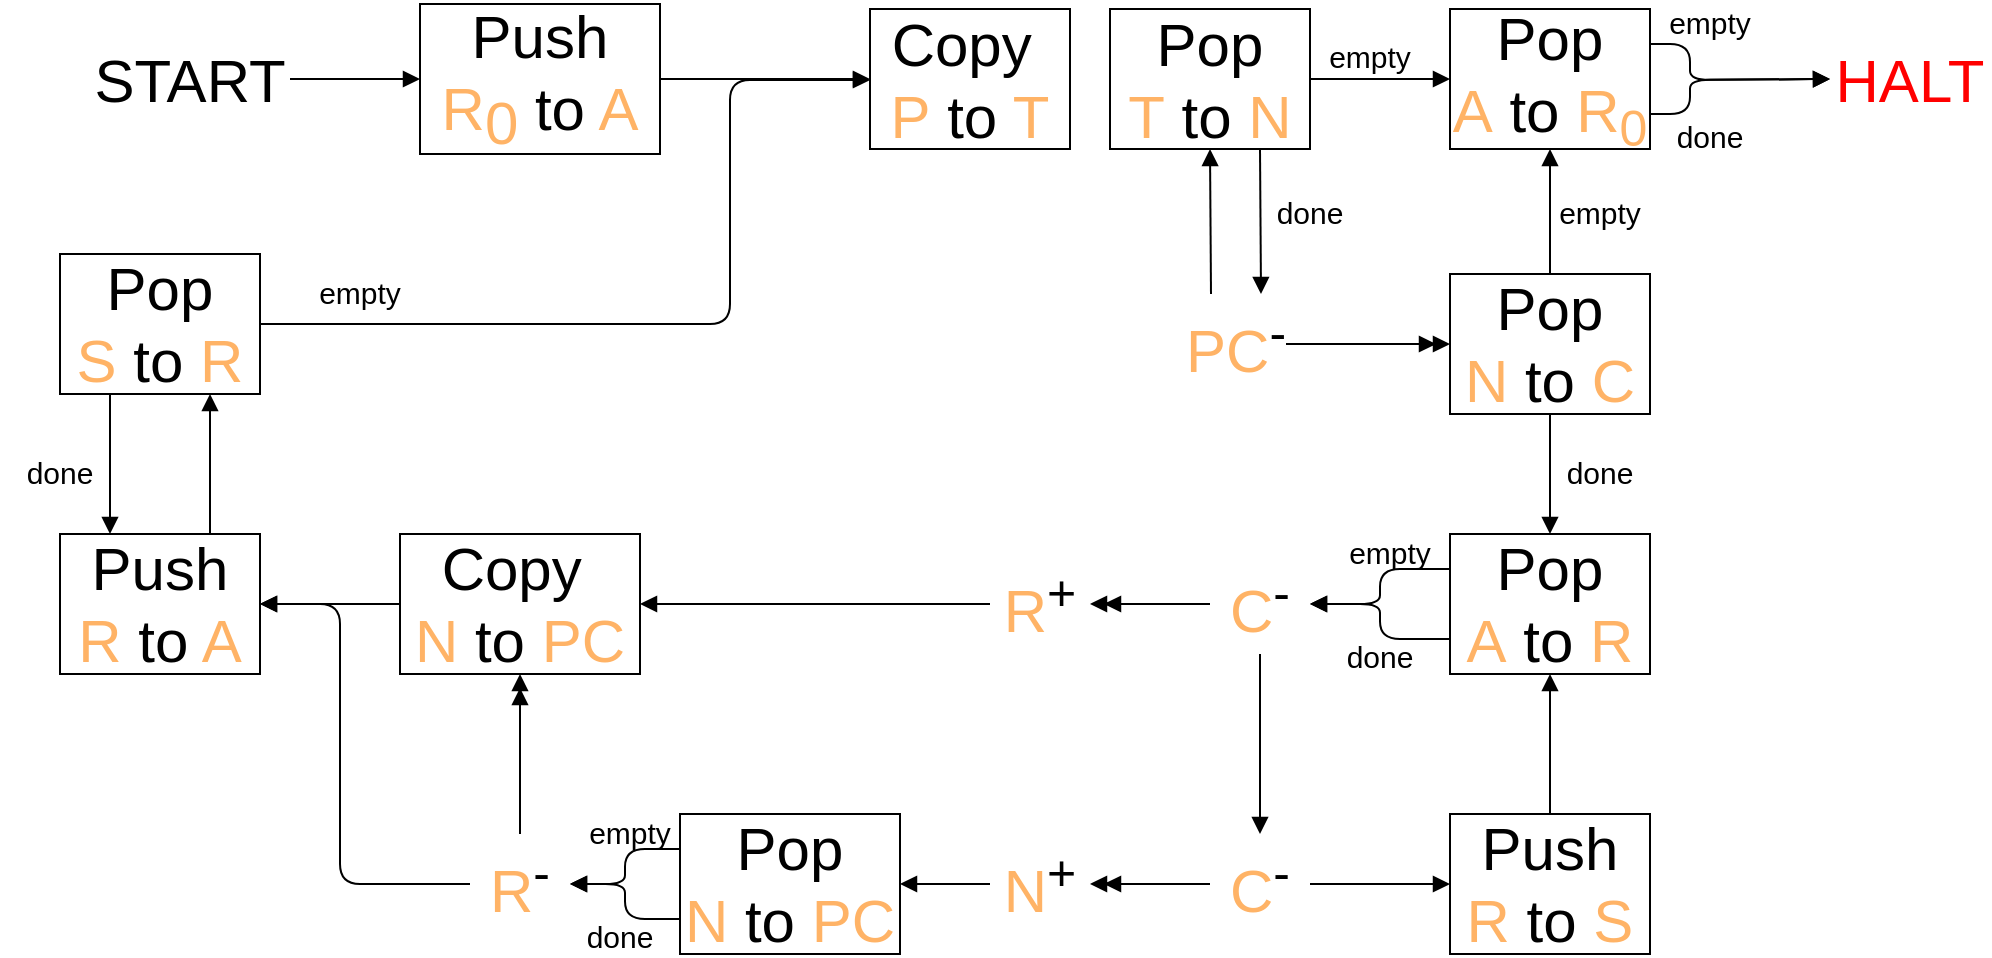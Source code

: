 <mxfile>
    <diagram id="LgMwJFXvIWyML-hxIvUT" name="Page-1">
        <mxGraphModel dx="1976" dy="1407" grid="1" gridSize="10" guides="1" tooltips="1" connect="1" arrows="1" fold="1" page="1" pageScale="1" pageWidth="850" pageHeight="1100" math="0" shadow="0">
            <root>
                <mxCell id="0"/>
                <mxCell id="1" parent="0"/>
                <mxCell id="70" style="edgeStyle=orthogonalEdgeStyle;html=1;exitX=1;exitY=0.5;exitDx=0;exitDy=0;entryX=0;entryY=0.5;entryDx=0;entryDy=0;fontSize=15;fontColor=#000000;endArrow=block;endFill=1;" edge="1" parent="1" source="7" target="8">
                    <mxGeometry relative="1" as="geometry"/>
                </mxCell>
                <mxCell id="7" value="START" style="text;html=1;strokeColor=none;fillColor=none;align=center;verticalAlign=middle;whiteSpace=wrap;rounded=0;fontSize=30;" vertex="1" parent="1">
                    <mxGeometry x="20" y="107.5" width="100" height="30" as="geometry"/>
                </mxCell>
                <mxCell id="68" style="edgeStyle=orthogonalEdgeStyle;html=1;exitX=1;exitY=0.5;exitDx=0;exitDy=0;entryX=0;entryY=0.5;entryDx=0;entryDy=0;fontSize=15;fontColor=#000000;endArrow=block;endFill=1;" edge="1" parent="1" source="8" target="9">
                    <mxGeometry relative="1" as="geometry"/>
                </mxCell>
                <mxCell id="8" value="&lt;font color=&quot;#000000&quot; style=&quot;font-size: 30px&quot;&gt;Push &lt;br&gt;&lt;/font&gt;R&lt;sub style=&quot;font-size: 30px&quot;&gt;0&lt;/sub&gt;&lt;font color=&quot;#000000&quot; style=&quot;font-size: 30px&quot;&gt; to &lt;/font&gt;A" style="rounded=0;whiteSpace=wrap;html=1;fontSize=30;fontColor=#FFB366;strokeColor=#000000;fillColor=none;" vertex="1" parent="1">
                    <mxGeometry x="185" y="85" width="120" height="75" as="geometry"/>
                </mxCell>
                <mxCell id="9" value="&lt;font color=&quot;#000000&quot; style=&quot;font-size: 30px&quot;&gt;Copy&amp;nbsp;&lt;br&gt;&lt;/font&gt;P&lt;font color=&quot;#000000&quot; style=&quot;font-size: 30px&quot;&gt;&amp;nbsp;to &lt;/font&gt;T" style="rounded=0;whiteSpace=wrap;html=1;fontSize=30;fontColor=#FFB366;strokeColor=#000000;fillColor=none;" vertex="1" parent="1">
                    <mxGeometry x="410" y="87.5" width="100" height="70" as="geometry"/>
                </mxCell>
                <mxCell id="17" style="edgeStyle=none;html=1;exitX=1;exitY=0.5;exitDx=0;exitDy=0;entryX=0;entryY=0.5;entryDx=0;entryDy=0;fontSize=15;fontColor=#000000;endArrow=block;endFill=1;" edge="1" parent="1" source="10" target="11">
                    <mxGeometry relative="1" as="geometry"/>
                </mxCell>
                <mxCell id="20" style="edgeStyle=none;html=1;exitX=0.75;exitY=1;exitDx=0;exitDy=0;entryX=0.75;entryY=0;entryDx=0;entryDy=0;fontSize=15;fontColor=#000000;endArrow=block;endFill=1;" edge="1" parent="1" source="10" target="19">
                    <mxGeometry relative="1" as="geometry"/>
                </mxCell>
                <mxCell id="10" value="&lt;font color=&quot;#000000&quot; style=&quot;font-size: 30px&quot;&gt;Pop&lt;br&gt;&lt;/font&gt;T&lt;font color=&quot;#000000&quot; style=&quot;font-size: 30px&quot;&gt;&amp;nbsp;to &lt;/font&gt;N" style="rounded=0;whiteSpace=wrap;html=1;fontSize=30;fontColor=#FFB366;strokeColor=#000000;fillColor=none;" vertex="1" parent="1">
                    <mxGeometry x="530" y="87.5" width="100" height="70" as="geometry"/>
                </mxCell>
                <mxCell id="13" style="edgeStyle=none;html=1;exitX=1;exitY=0.25;exitDx=0;exitDy=0;fontSize=30;fontColor=#FFB366;endArrow=block;endFill=1;entryX=0;entryY=0.5;entryDx=0;entryDy=0;" edge="1" parent="1" source="11" target="12">
                    <mxGeometry relative="1" as="geometry">
                        <mxPoint x="850" y="105.095" as="targetPoint"/>
                        <Array as="points">
                            <mxPoint x="820" y="105"/>
                            <mxPoint x="820" y="123"/>
                        </Array>
                    </mxGeometry>
                </mxCell>
                <mxCell id="14" style="edgeStyle=none;html=1;exitX=1;exitY=0.75;exitDx=0;exitDy=0;entryX=0;entryY=0.5;entryDx=0;entryDy=0;fontSize=30;fontColor=#FFB366;endArrow=block;endFill=1;" edge="1" parent="1" source="11" target="12">
                    <mxGeometry relative="1" as="geometry">
                        <Array as="points">
                            <mxPoint x="820" y="140"/>
                            <mxPoint x="820" y="123"/>
                        </Array>
                    </mxGeometry>
                </mxCell>
                <mxCell id="11" value="&lt;font color=&quot;#000000&quot; style=&quot;font-size: 30px&quot;&gt;Pop&lt;br&gt;&lt;/font&gt;A&lt;font color=&quot;#000000&quot; style=&quot;font-size: 30px&quot;&gt;&amp;nbsp;to &lt;/font&gt;R&lt;sub&gt;0&lt;/sub&gt;" style="rounded=0;whiteSpace=wrap;html=1;fontSize=30;fontColor=#FFB366;strokeColor=#000000;fillColor=none;" vertex="1" parent="1">
                    <mxGeometry x="700" y="87.5" width="100" height="70" as="geometry"/>
                </mxCell>
                <mxCell id="12" value="HALT" style="text;html=1;strokeColor=none;fillColor=none;align=center;verticalAlign=middle;whiteSpace=wrap;rounded=0;fontSize=30;fontColor=#FF0000;" vertex="1" parent="1">
                    <mxGeometry x="890" y="107.5" width="80" height="30" as="geometry"/>
                </mxCell>
                <mxCell id="15" value="empty" style="text;html=1;strokeColor=none;fillColor=none;align=center;verticalAlign=middle;whiteSpace=wrap;rounded=0;fontSize=15;fontColor=#000000;" vertex="1" parent="1">
                    <mxGeometry x="800" y="85" width="60" height="17.5" as="geometry"/>
                </mxCell>
                <mxCell id="16" value="done" style="text;html=1;strokeColor=none;fillColor=none;align=center;verticalAlign=middle;whiteSpace=wrap;rounded=0;fontSize=15;fontColor=#000000;" vertex="1" parent="1">
                    <mxGeometry x="800" y="142.5" width="60" height="17.5" as="geometry"/>
                </mxCell>
                <mxCell id="18" value="empty" style="text;html=1;strokeColor=none;fillColor=none;align=center;verticalAlign=middle;whiteSpace=wrap;rounded=0;fontSize=15;fontColor=#000000;" vertex="1" parent="1">
                    <mxGeometry x="630" y="102.5" width="60" height="17.5" as="geometry"/>
                </mxCell>
                <mxCell id="21" style="edgeStyle=none;html=1;exitX=0.25;exitY=0;exitDx=0;exitDy=0;entryX=0.5;entryY=1;entryDx=0;entryDy=0;fontSize=15;fontColor=#000000;endArrow=block;endFill=1;" edge="1" parent="1" source="19" target="10">
                    <mxGeometry relative="1" as="geometry"/>
                </mxCell>
                <mxCell id="23" style="edgeStyle=none;html=1;exitX=1;exitY=0.5;exitDx=0;exitDy=0;entryX=0;entryY=0.5;entryDx=0;entryDy=0;fontSize=15;fontColor=#000000;endArrow=doubleBlock;endFill=1;" edge="1" parent="1" source="19" target="22">
                    <mxGeometry relative="1" as="geometry"/>
                </mxCell>
                <mxCell id="19" value="&lt;font color=&quot;#ffb366&quot;&gt;PC&lt;/font&gt;&lt;sup&gt;-&lt;/sup&gt;" style="text;html=1;strokeColor=none;fillColor=none;align=center;verticalAlign=middle;whiteSpace=wrap;rounded=0;fontSize=30;" vertex="1" parent="1">
                    <mxGeometry x="568" y="230" width="50" height="50" as="geometry"/>
                </mxCell>
                <mxCell id="24" style="edgeStyle=none;html=1;exitX=0.5;exitY=0;exitDx=0;exitDy=0;entryX=0.5;entryY=1;entryDx=0;entryDy=0;fontSize=15;fontColor=#000000;endArrow=block;endFill=1;" edge="1" parent="1" source="22" target="11">
                    <mxGeometry relative="1" as="geometry"/>
                </mxCell>
                <mxCell id="29" style="edgeStyle=none;html=1;exitX=0.5;exitY=1;exitDx=0;exitDy=0;entryX=0.5;entryY=0;entryDx=0;entryDy=0;fontSize=15;fontColor=#000000;endArrow=block;endFill=1;" edge="1" parent="1" source="22" target="28">
                    <mxGeometry relative="1" as="geometry"/>
                </mxCell>
                <mxCell id="22" value="&lt;font color=&quot;#000000&quot; style=&quot;font-size: 30px&quot;&gt;Pop&lt;br&gt;&lt;/font&gt;N&lt;font color=&quot;#000000&quot; style=&quot;font-size: 30px&quot;&gt;&amp;nbsp;to &lt;/font&gt;C" style="rounded=0;whiteSpace=wrap;html=1;fontSize=30;fontColor=#FFB366;strokeColor=#000000;fillColor=none;" vertex="1" parent="1">
                    <mxGeometry x="700" y="220" width="100" height="70" as="geometry"/>
                </mxCell>
                <mxCell id="25" value="done" style="text;html=1;strokeColor=none;fillColor=none;align=center;verticalAlign=middle;whiteSpace=wrap;rounded=0;fontSize=15;fontColor=#000000;" vertex="1" parent="1">
                    <mxGeometry x="600" y="180" width="60" height="17.5" as="geometry"/>
                </mxCell>
                <mxCell id="27" value="empty" style="text;html=1;strokeColor=none;fillColor=none;align=center;verticalAlign=middle;whiteSpace=wrap;rounded=0;fontSize=15;fontColor=#000000;" vertex="1" parent="1">
                    <mxGeometry x="750" y="180" width="50" height="17.5" as="geometry"/>
                </mxCell>
                <mxCell id="32" style="edgeStyle=orthogonalEdgeStyle;html=1;exitX=0;exitY=0.25;exitDx=0;exitDy=0;entryX=1;entryY=0.5;entryDx=0;entryDy=0;fontSize=15;fontColor=#000000;endArrow=block;endFill=1;" edge="1" parent="1" source="28" target="31">
                    <mxGeometry relative="1" as="geometry"/>
                </mxCell>
                <mxCell id="33" style="edgeStyle=orthogonalEdgeStyle;html=1;exitX=0;exitY=0.75;exitDx=0;exitDy=0;fontSize=15;fontColor=#000000;endArrow=block;endFill=1;entryX=1;entryY=0.5;entryDx=0;entryDy=0;" edge="1" parent="1" source="28" target="31">
                    <mxGeometry relative="1" as="geometry">
                        <mxPoint x="640" y="402.333" as="targetPoint"/>
                    </mxGeometry>
                </mxCell>
                <mxCell id="28" value="&lt;font color=&quot;#000000&quot; style=&quot;font-size: 30px&quot;&gt;Pop&lt;br&gt;&lt;/font&gt;A&lt;font color=&quot;#000000&quot; style=&quot;font-size: 30px&quot;&gt;&amp;nbsp;to &lt;/font&gt;R" style="rounded=0;whiteSpace=wrap;html=1;fontSize=30;fontColor=#FFB366;strokeColor=#000000;fillColor=none;" vertex="1" parent="1">
                    <mxGeometry x="700" y="350" width="100" height="70" as="geometry"/>
                </mxCell>
                <mxCell id="30" value="done" style="text;html=1;strokeColor=none;fillColor=none;align=center;verticalAlign=middle;whiteSpace=wrap;rounded=0;fontSize=15;fontColor=#000000;" vertex="1" parent="1">
                    <mxGeometry x="745" y="310" width="60" height="17.5" as="geometry"/>
                </mxCell>
                <mxCell id="37" style="edgeStyle=orthogonalEdgeStyle;html=1;exitX=0.5;exitY=1;exitDx=0;exitDy=0;entryX=0.5;entryY=0;entryDx=0;entryDy=0;fontSize=15;fontColor=#000000;endArrow=block;endFill=1;" edge="1" parent="1" source="31" target="36">
                    <mxGeometry relative="1" as="geometry"/>
                </mxCell>
                <mxCell id="39" style="edgeStyle=orthogonalEdgeStyle;html=1;exitX=0;exitY=0.5;exitDx=0;exitDy=0;entryX=1;entryY=0.5;entryDx=0;entryDy=0;fontSize=15;fontColor=#000000;endArrow=doubleBlock;endFill=1;" edge="1" parent="1" source="31" target="38">
                    <mxGeometry relative="1" as="geometry"/>
                </mxCell>
                <mxCell id="31" value="&lt;font color=&quot;#ffb366&quot;&gt;C&lt;/font&gt;&lt;sup&gt;-&lt;/sup&gt;" style="text;html=1;strokeColor=none;fillColor=none;align=center;verticalAlign=middle;whiteSpace=wrap;rounded=0;fontSize=30;" vertex="1" parent="1">
                    <mxGeometry x="580" y="360" width="50" height="50" as="geometry"/>
                </mxCell>
                <mxCell id="34" value="empty" style="text;html=1;strokeColor=none;fillColor=none;align=center;verticalAlign=middle;whiteSpace=wrap;rounded=0;fontSize=15;fontColor=#000000;" vertex="1" parent="1">
                    <mxGeometry x="645" y="350" width="50" height="17.5" as="geometry"/>
                </mxCell>
                <mxCell id="35" value="done" style="text;html=1;strokeColor=none;fillColor=none;align=center;verticalAlign=middle;whiteSpace=wrap;rounded=0;fontSize=15;fontColor=#000000;" vertex="1" parent="1">
                    <mxGeometry x="635" y="402.5" width="60" height="17.5" as="geometry"/>
                </mxCell>
                <mxCell id="41" style="edgeStyle=orthogonalEdgeStyle;html=1;exitX=0;exitY=0.5;exitDx=0;exitDy=0;entryX=1;entryY=0.5;entryDx=0;entryDy=0;fontSize=15;fontColor=#000000;endArrow=doubleBlock;endFill=1;" edge="1" parent="1" source="36" target="40">
                    <mxGeometry relative="1" as="geometry"/>
                </mxCell>
                <mxCell id="43" style="edgeStyle=orthogonalEdgeStyle;html=1;exitX=1;exitY=0.5;exitDx=0;exitDy=0;entryX=0;entryY=0.5;entryDx=0;entryDy=0;fontSize=15;fontColor=#000000;endArrow=block;endFill=1;" edge="1" parent="1" source="36" target="42">
                    <mxGeometry relative="1" as="geometry"/>
                </mxCell>
                <mxCell id="36" value="&lt;font color=&quot;#ffb366&quot;&gt;C&lt;/font&gt;&lt;sup&gt;-&lt;/sup&gt;" style="text;html=1;strokeColor=none;fillColor=none;align=center;verticalAlign=middle;whiteSpace=wrap;rounded=0;fontSize=30;" vertex="1" parent="1">
                    <mxGeometry x="580" y="500" width="50" height="50" as="geometry"/>
                </mxCell>
                <mxCell id="49" style="edgeStyle=orthogonalEdgeStyle;html=1;exitX=0;exitY=0.5;exitDx=0;exitDy=0;entryX=1;entryY=0.5;entryDx=0;entryDy=0;fontSize=15;fontColor=#000000;endArrow=block;endFill=1;" edge="1" parent="1" source="38" target="48">
                    <mxGeometry relative="1" as="geometry"/>
                </mxCell>
                <mxCell id="38" value="&lt;font color=&quot;#ffb366&quot;&gt;R&lt;/font&gt;&lt;sup&gt;+&lt;/sup&gt;" style="text;html=1;strokeColor=none;fillColor=none;align=center;verticalAlign=middle;whiteSpace=wrap;rounded=0;fontSize=30;" vertex="1" parent="1">
                    <mxGeometry x="470" y="360" width="50" height="50" as="geometry"/>
                </mxCell>
                <mxCell id="47" style="edgeStyle=orthogonalEdgeStyle;html=1;exitX=0;exitY=0.5;exitDx=0;exitDy=0;entryX=1;entryY=0.5;entryDx=0;entryDy=0;fontSize=15;fontColor=#000000;endArrow=block;endFill=1;" edge="1" parent="1" source="40" target="45">
                    <mxGeometry relative="1" as="geometry"/>
                </mxCell>
                <mxCell id="40" value="&lt;font color=&quot;#ffb366&quot;&gt;N&lt;/font&gt;&lt;sup&gt;+&lt;/sup&gt;" style="text;html=1;strokeColor=none;fillColor=none;align=center;verticalAlign=middle;whiteSpace=wrap;rounded=0;fontSize=30;" vertex="1" parent="1">
                    <mxGeometry x="470" y="500" width="50" height="50" as="geometry"/>
                </mxCell>
                <mxCell id="44" style="edgeStyle=orthogonalEdgeStyle;html=1;exitX=0.5;exitY=0;exitDx=0;exitDy=0;entryX=0.5;entryY=1;entryDx=0;entryDy=0;fontSize=15;fontColor=#000000;endArrow=block;endFill=1;" edge="1" parent="1" source="42" target="28">
                    <mxGeometry relative="1" as="geometry"/>
                </mxCell>
                <mxCell id="42" value="&lt;font color=&quot;#000000&quot; style=&quot;font-size: 30px&quot;&gt;Push&lt;br&gt;&lt;/font&gt;R&lt;font color=&quot;#000000&quot; style=&quot;font-size: 30px&quot;&gt;&amp;nbsp;to &lt;/font&gt;S" style="rounded=0;whiteSpace=wrap;html=1;fontSize=30;fontColor=#FFB366;strokeColor=#000000;fillColor=none;" vertex="1" parent="1">
                    <mxGeometry x="700" y="490" width="100" height="70" as="geometry"/>
                </mxCell>
                <mxCell id="52" style="edgeStyle=orthogonalEdgeStyle;html=1;exitX=0;exitY=0.75;exitDx=0;exitDy=0;entryX=1;entryY=0.5;entryDx=0;entryDy=0;fontSize=15;fontColor=#000000;endArrow=block;endFill=1;" edge="1" parent="1" source="45" target="50">
                    <mxGeometry relative="1" as="geometry"/>
                </mxCell>
                <mxCell id="53" style="edgeStyle=orthogonalEdgeStyle;html=1;exitX=0;exitY=0.25;exitDx=0;exitDy=0;fontSize=15;fontColor=#000000;endArrow=block;endFill=1;entryX=1;entryY=0.5;entryDx=0;entryDy=0;" edge="1" parent="1" source="45" target="50">
                    <mxGeometry relative="1" as="geometry">
                        <mxPoint x="275" y="507.207" as="targetPoint"/>
                    </mxGeometry>
                </mxCell>
                <mxCell id="45" value="&lt;font color=&quot;#000000&quot; style=&quot;font-size: 30px&quot;&gt;Pop&lt;br&gt;&lt;/font&gt;N&lt;font color=&quot;#000000&quot; style=&quot;font-size: 30px&quot;&gt;&amp;nbsp;to &lt;/font&gt;PC" style="rounded=0;whiteSpace=wrap;html=1;fontSize=30;fontColor=#FFB366;strokeColor=#000000;fillColor=none;" vertex="1" parent="1">
                    <mxGeometry x="315" y="490" width="110" height="70" as="geometry"/>
                </mxCell>
                <mxCell id="57" style="edgeStyle=orthogonalEdgeStyle;html=1;exitX=0;exitY=0.5;exitDx=0;exitDy=0;entryX=1;entryY=0.5;entryDx=0;entryDy=0;fontSize=15;fontColor=#000000;endArrow=block;endFill=1;" edge="1" parent="1" source="48" target="56">
                    <mxGeometry relative="1" as="geometry"/>
                </mxCell>
                <mxCell id="48" value="&lt;font color=&quot;#000000&quot; style=&quot;font-size: 30px&quot;&gt;Copy&amp;nbsp;&lt;br&gt;&lt;/font&gt;N&lt;font color=&quot;#000000&quot; style=&quot;font-size: 30px&quot;&gt;&amp;nbsp;to &lt;/font&gt;PC" style="rounded=0;whiteSpace=wrap;html=1;fontSize=30;fontColor=#FFB366;strokeColor=#000000;fillColor=none;" vertex="1" parent="1">
                    <mxGeometry x="175" y="350" width="120" height="70" as="geometry"/>
                </mxCell>
                <mxCell id="54" style="edgeStyle=orthogonalEdgeStyle;html=1;exitX=0.5;exitY=0;exitDx=0;exitDy=0;entryX=0.5;entryY=1;entryDx=0;entryDy=0;fontSize=15;fontColor=#000000;endArrow=doubleBlock;endFill=1;" edge="1" parent="1" source="50" target="48">
                    <mxGeometry relative="1" as="geometry"/>
                </mxCell>
                <mxCell id="58" style="edgeStyle=orthogonalEdgeStyle;html=1;exitX=0;exitY=0.5;exitDx=0;exitDy=0;entryX=1;entryY=0.5;entryDx=0;entryDy=0;fontSize=15;fontColor=#000000;endArrow=block;endFill=1;" edge="1" parent="1" source="50" target="56">
                    <mxGeometry relative="1" as="geometry">
                        <Array as="points">
                            <mxPoint x="145" y="525"/>
                            <mxPoint x="145" y="385"/>
                        </Array>
                    </mxGeometry>
                </mxCell>
                <mxCell id="50" value="&lt;font color=&quot;#ffb366&quot;&gt;R&lt;/font&gt;&lt;sup&gt;-&lt;/sup&gt;" style="text;html=1;strokeColor=none;fillColor=none;align=center;verticalAlign=middle;whiteSpace=wrap;rounded=0;fontSize=30;" vertex="1" parent="1">
                    <mxGeometry x="210" y="500" width="50" height="50" as="geometry"/>
                </mxCell>
                <mxCell id="63" style="edgeStyle=orthogonalEdgeStyle;html=1;exitX=0.75;exitY=0;exitDx=0;exitDy=0;entryX=0.75;entryY=1;entryDx=0;entryDy=0;fontSize=15;fontColor=#000000;endArrow=block;endFill=1;" edge="1" parent="1" source="56" target="62">
                    <mxGeometry relative="1" as="geometry"/>
                </mxCell>
                <mxCell id="56" value="&lt;font color=&quot;#000000&quot; style=&quot;font-size: 30px&quot;&gt;Push&lt;br&gt;&lt;/font&gt;R&lt;font color=&quot;#000000&quot; style=&quot;font-size: 30px&quot;&gt;&amp;nbsp;to &lt;/font&gt;A" style="rounded=0;whiteSpace=wrap;html=1;fontSize=30;fontColor=#FFB366;strokeColor=#000000;fillColor=none;" vertex="1" parent="1">
                    <mxGeometry x="5" y="350" width="100" height="70" as="geometry"/>
                </mxCell>
                <mxCell id="60" value="empty" style="text;html=1;strokeColor=none;fillColor=none;align=center;verticalAlign=middle;whiteSpace=wrap;rounded=0;fontSize=15;fontColor=#000000;" vertex="1" parent="1">
                    <mxGeometry x="265" y="490" width="50" height="17.5" as="geometry"/>
                </mxCell>
                <mxCell id="61" value="done" style="text;html=1;strokeColor=none;fillColor=none;align=center;verticalAlign=middle;whiteSpace=wrap;rounded=0;fontSize=15;fontColor=#000000;" vertex="1" parent="1">
                    <mxGeometry x="255" y="542.5" width="60" height="17.5" as="geometry"/>
                </mxCell>
                <mxCell id="64" style="edgeStyle=orthogonalEdgeStyle;html=1;exitX=0.25;exitY=1;exitDx=0;exitDy=0;entryX=0.25;entryY=0;entryDx=0;entryDy=0;fontSize=15;fontColor=#000000;endArrow=block;endFill=1;" edge="1" parent="1" source="62" target="56">
                    <mxGeometry relative="1" as="geometry"/>
                </mxCell>
                <mxCell id="67" style="edgeStyle=orthogonalEdgeStyle;html=1;exitX=1;exitY=0.5;exitDx=0;exitDy=0;entryX=0;entryY=0.5;entryDx=0;entryDy=0;fontSize=15;fontColor=#000000;endArrow=block;endFill=1;" edge="1" parent="1" source="62" target="9">
                    <mxGeometry relative="1" as="geometry">
                        <Array as="points">
                            <mxPoint x="340" y="245"/>
                            <mxPoint x="340" y="123"/>
                            <mxPoint x="410" y="123"/>
                        </Array>
                    </mxGeometry>
                </mxCell>
                <mxCell id="62" value="&lt;font color=&quot;#000000&quot; style=&quot;font-size: 30px&quot;&gt;Pop&lt;br&gt;&lt;/font&gt;S&lt;font color=&quot;#000000&quot; style=&quot;font-size: 30px&quot;&gt;&amp;nbsp;to &lt;/font&gt;R" style="rounded=0;whiteSpace=wrap;html=1;fontSize=30;fontColor=#FFB366;strokeColor=#000000;fillColor=none;" vertex="1" parent="1">
                    <mxGeometry x="5" y="210" width="100" height="70" as="geometry"/>
                </mxCell>
                <mxCell id="65" value="done" style="text;html=1;strokeColor=none;fillColor=none;align=center;verticalAlign=middle;whiteSpace=wrap;rounded=0;fontSize=15;fontColor=#000000;" vertex="1" parent="1">
                    <mxGeometry x="-25" y="310" width="60" height="17.5" as="geometry"/>
                </mxCell>
                <mxCell id="69" value="empty" style="text;html=1;strokeColor=none;fillColor=none;align=center;verticalAlign=middle;whiteSpace=wrap;rounded=0;fontSize=15;fontColor=#000000;" vertex="1" parent="1">
                    <mxGeometry x="125" y="220" width="60" height="17.5" as="geometry"/>
                </mxCell>
            </root>
        </mxGraphModel>
    </diagram>
</mxfile>
